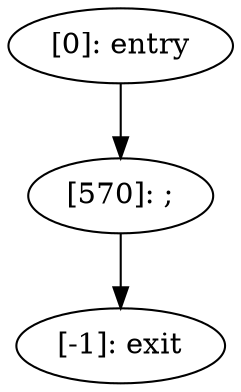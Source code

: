 digraph {
"0" [label="[570]: ;\n"] 
"1" [label="[-1]: exit"] 
"2" [label="[0]: entry"] 
"0" -> "1" [label=""] 
"2" -> "0" [label=""] 
}
